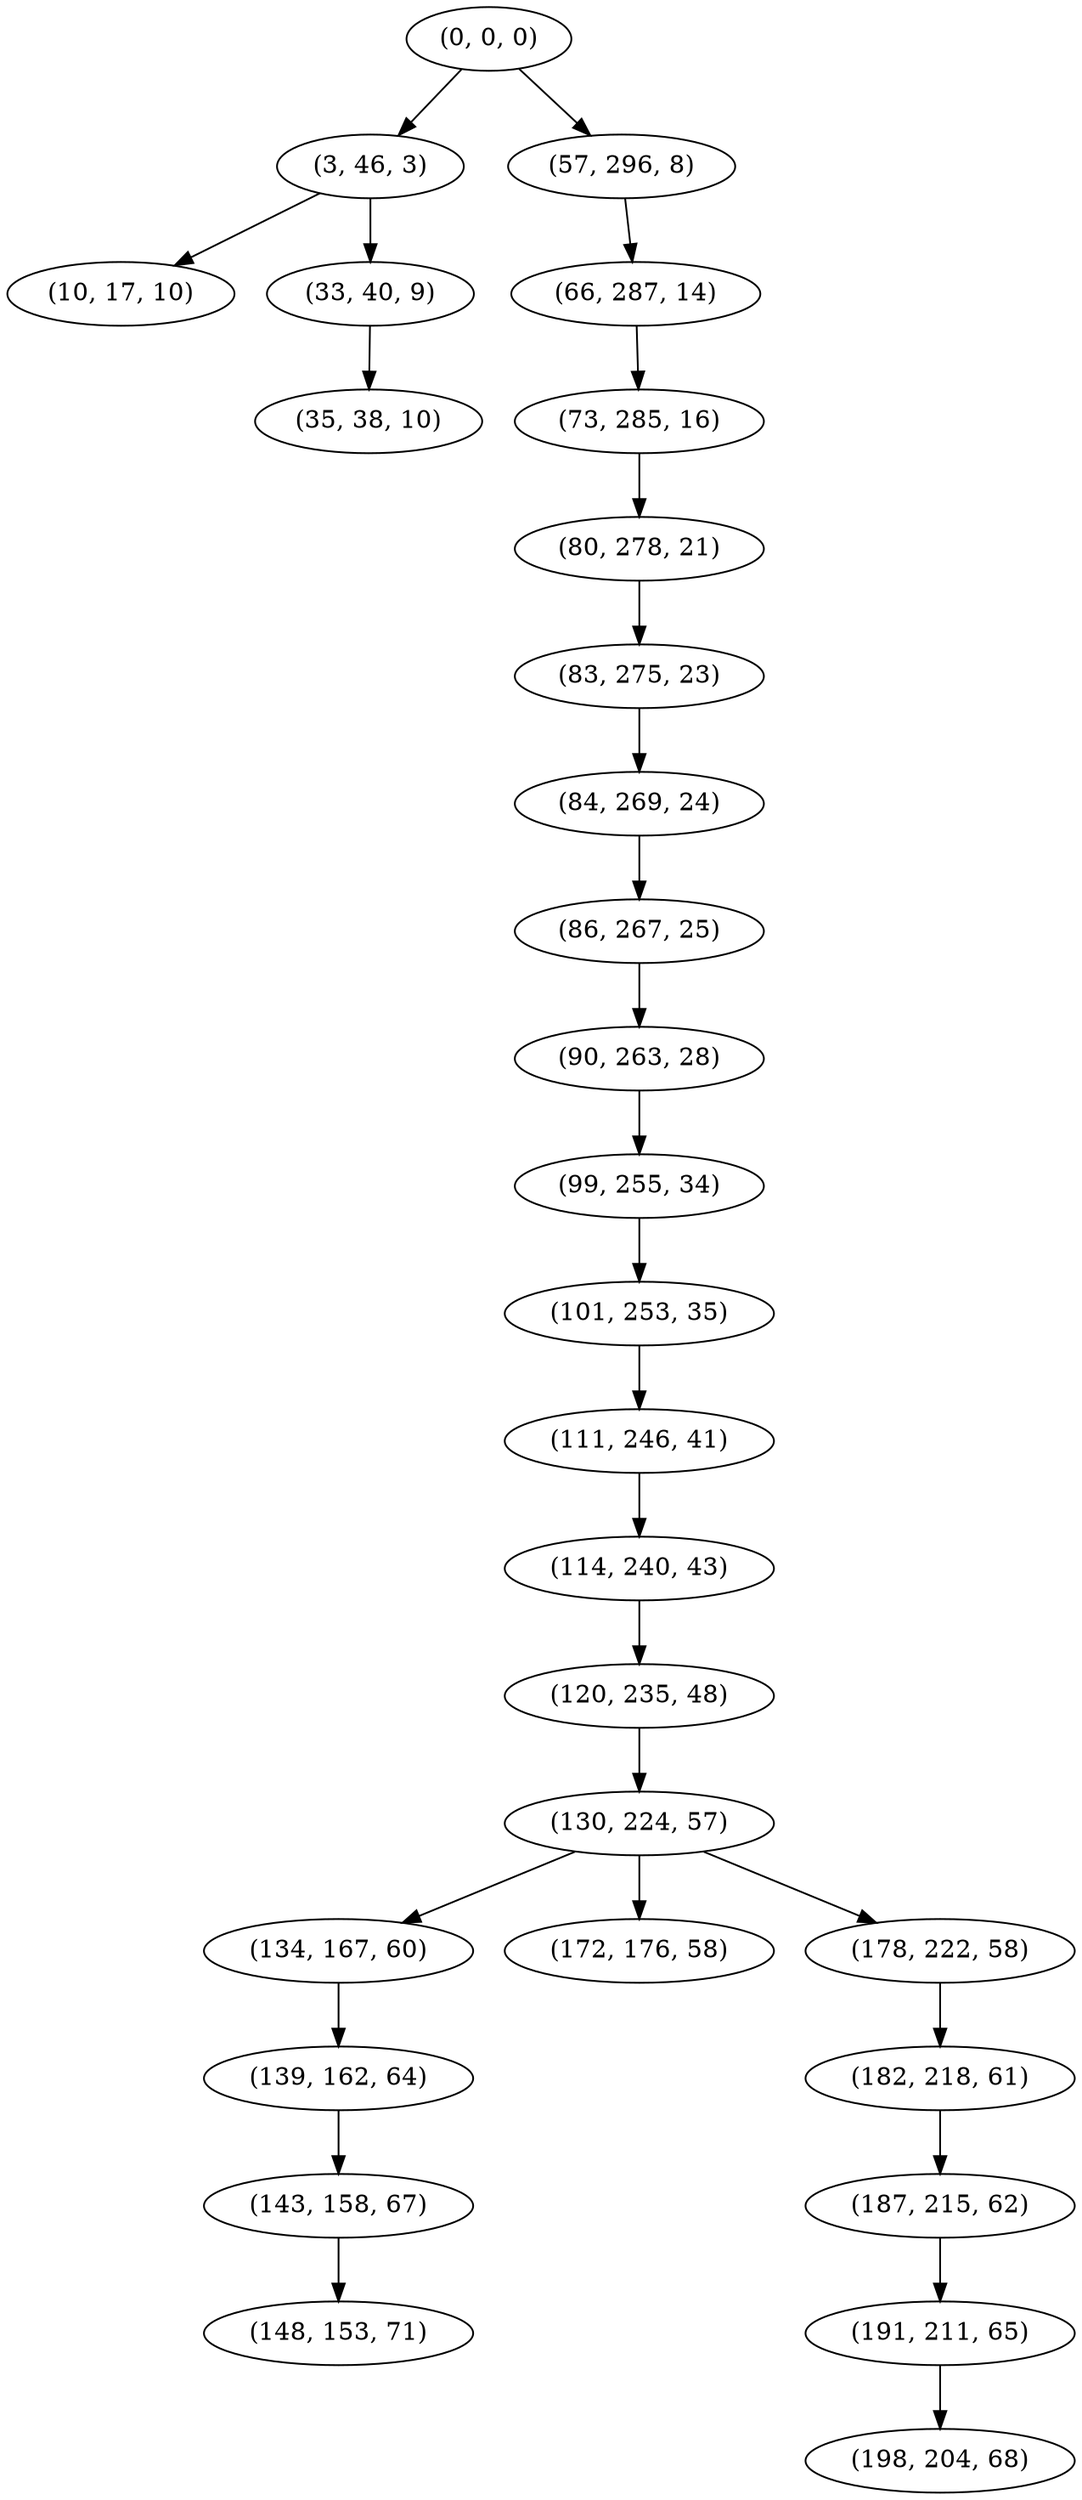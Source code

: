 digraph tree {
    "(0, 0, 0)";
    "(3, 46, 3)";
    "(10, 17, 10)";
    "(33, 40, 9)";
    "(35, 38, 10)";
    "(57, 296, 8)";
    "(66, 287, 14)";
    "(73, 285, 16)";
    "(80, 278, 21)";
    "(83, 275, 23)";
    "(84, 269, 24)";
    "(86, 267, 25)";
    "(90, 263, 28)";
    "(99, 255, 34)";
    "(101, 253, 35)";
    "(111, 246, 41)";
    "(114, 240, 43)";
    "(120, 235, 48)";
    "(130, 224, 57)";
    "(134, 167, 60)";
    "(139, 162, 64)";
    "(143, 158, 67)";
    "(148, 153, 71)";
    "(172, 176, 58)";
    "(178, 222, 58)";
    "(182, 218, 61)";
    "(187, 215, 62)";
    "(191, 211, 65)";
    "(198, 204, 68)";
    "(0, 0, 0)" -> "(3, 46, 3)";
    "(0, 0, 0)" -> "(57, 296, 8)";
    "(3, 46, 3)" -> "(10, 17, 10)";
    "(3, 46, 3)" -> "(33, 40, 9)";
    "(33, 40, 9)" -> "(35, 38, 10)";
    "(57, 296, 8)" -> "(66, 287, 14)";
    "(66, 287, 14)" -> "(73, 285, 16)";
    "(73, 285, 16)" -> "(80, 278, 21)";
    "(80, 278, 21)" -> "(83, 275, 23)";
    "(83, 275, 23)" -> "(84, 269, 24)";
    "(84, 269, 24)" -> "(86, 267, 25)";
    "(86, 267, 25)" -> "(90, 263, 28)";
    "(90, 263, 28)" -> "(99, 255, 34)";
    "(99, 255, 34)" -> "(101, 253, 35)";
    "(101, 253, 35)" -> "(111, 246, 41)";
    "(111, 246, 41)" -> "(114, 240, 43)";
    "(114, 240, 43)" -> "(120, 235, 48)";
    "(120, 235, 48)" -> "(130, 224, 57)";
    "(130, 224, 57)" -> "(134, 167, 60)";
    "(130, 224, 57)" -> "(172, 176, 58)";
    "(130, 224, 57)" -> "(178, 222, 58)";
    "(134, 167, 60)" -> "(139, 162, 64)";
    "(139, 162, 64)" -> "(143, 158, 67)";
    "(143, 158, 67)" -> "(148, 153, 71)";
    "(178, 222, 58)" -> "(182, 218, 61)";
    "(182, 218, 61)" -> "(187, 215, 62)";
    "(187, 215, 62)" -> "(191, 211, 65)";
    "(191, 211, 65)" -> "(198, 204, 68)";
}

